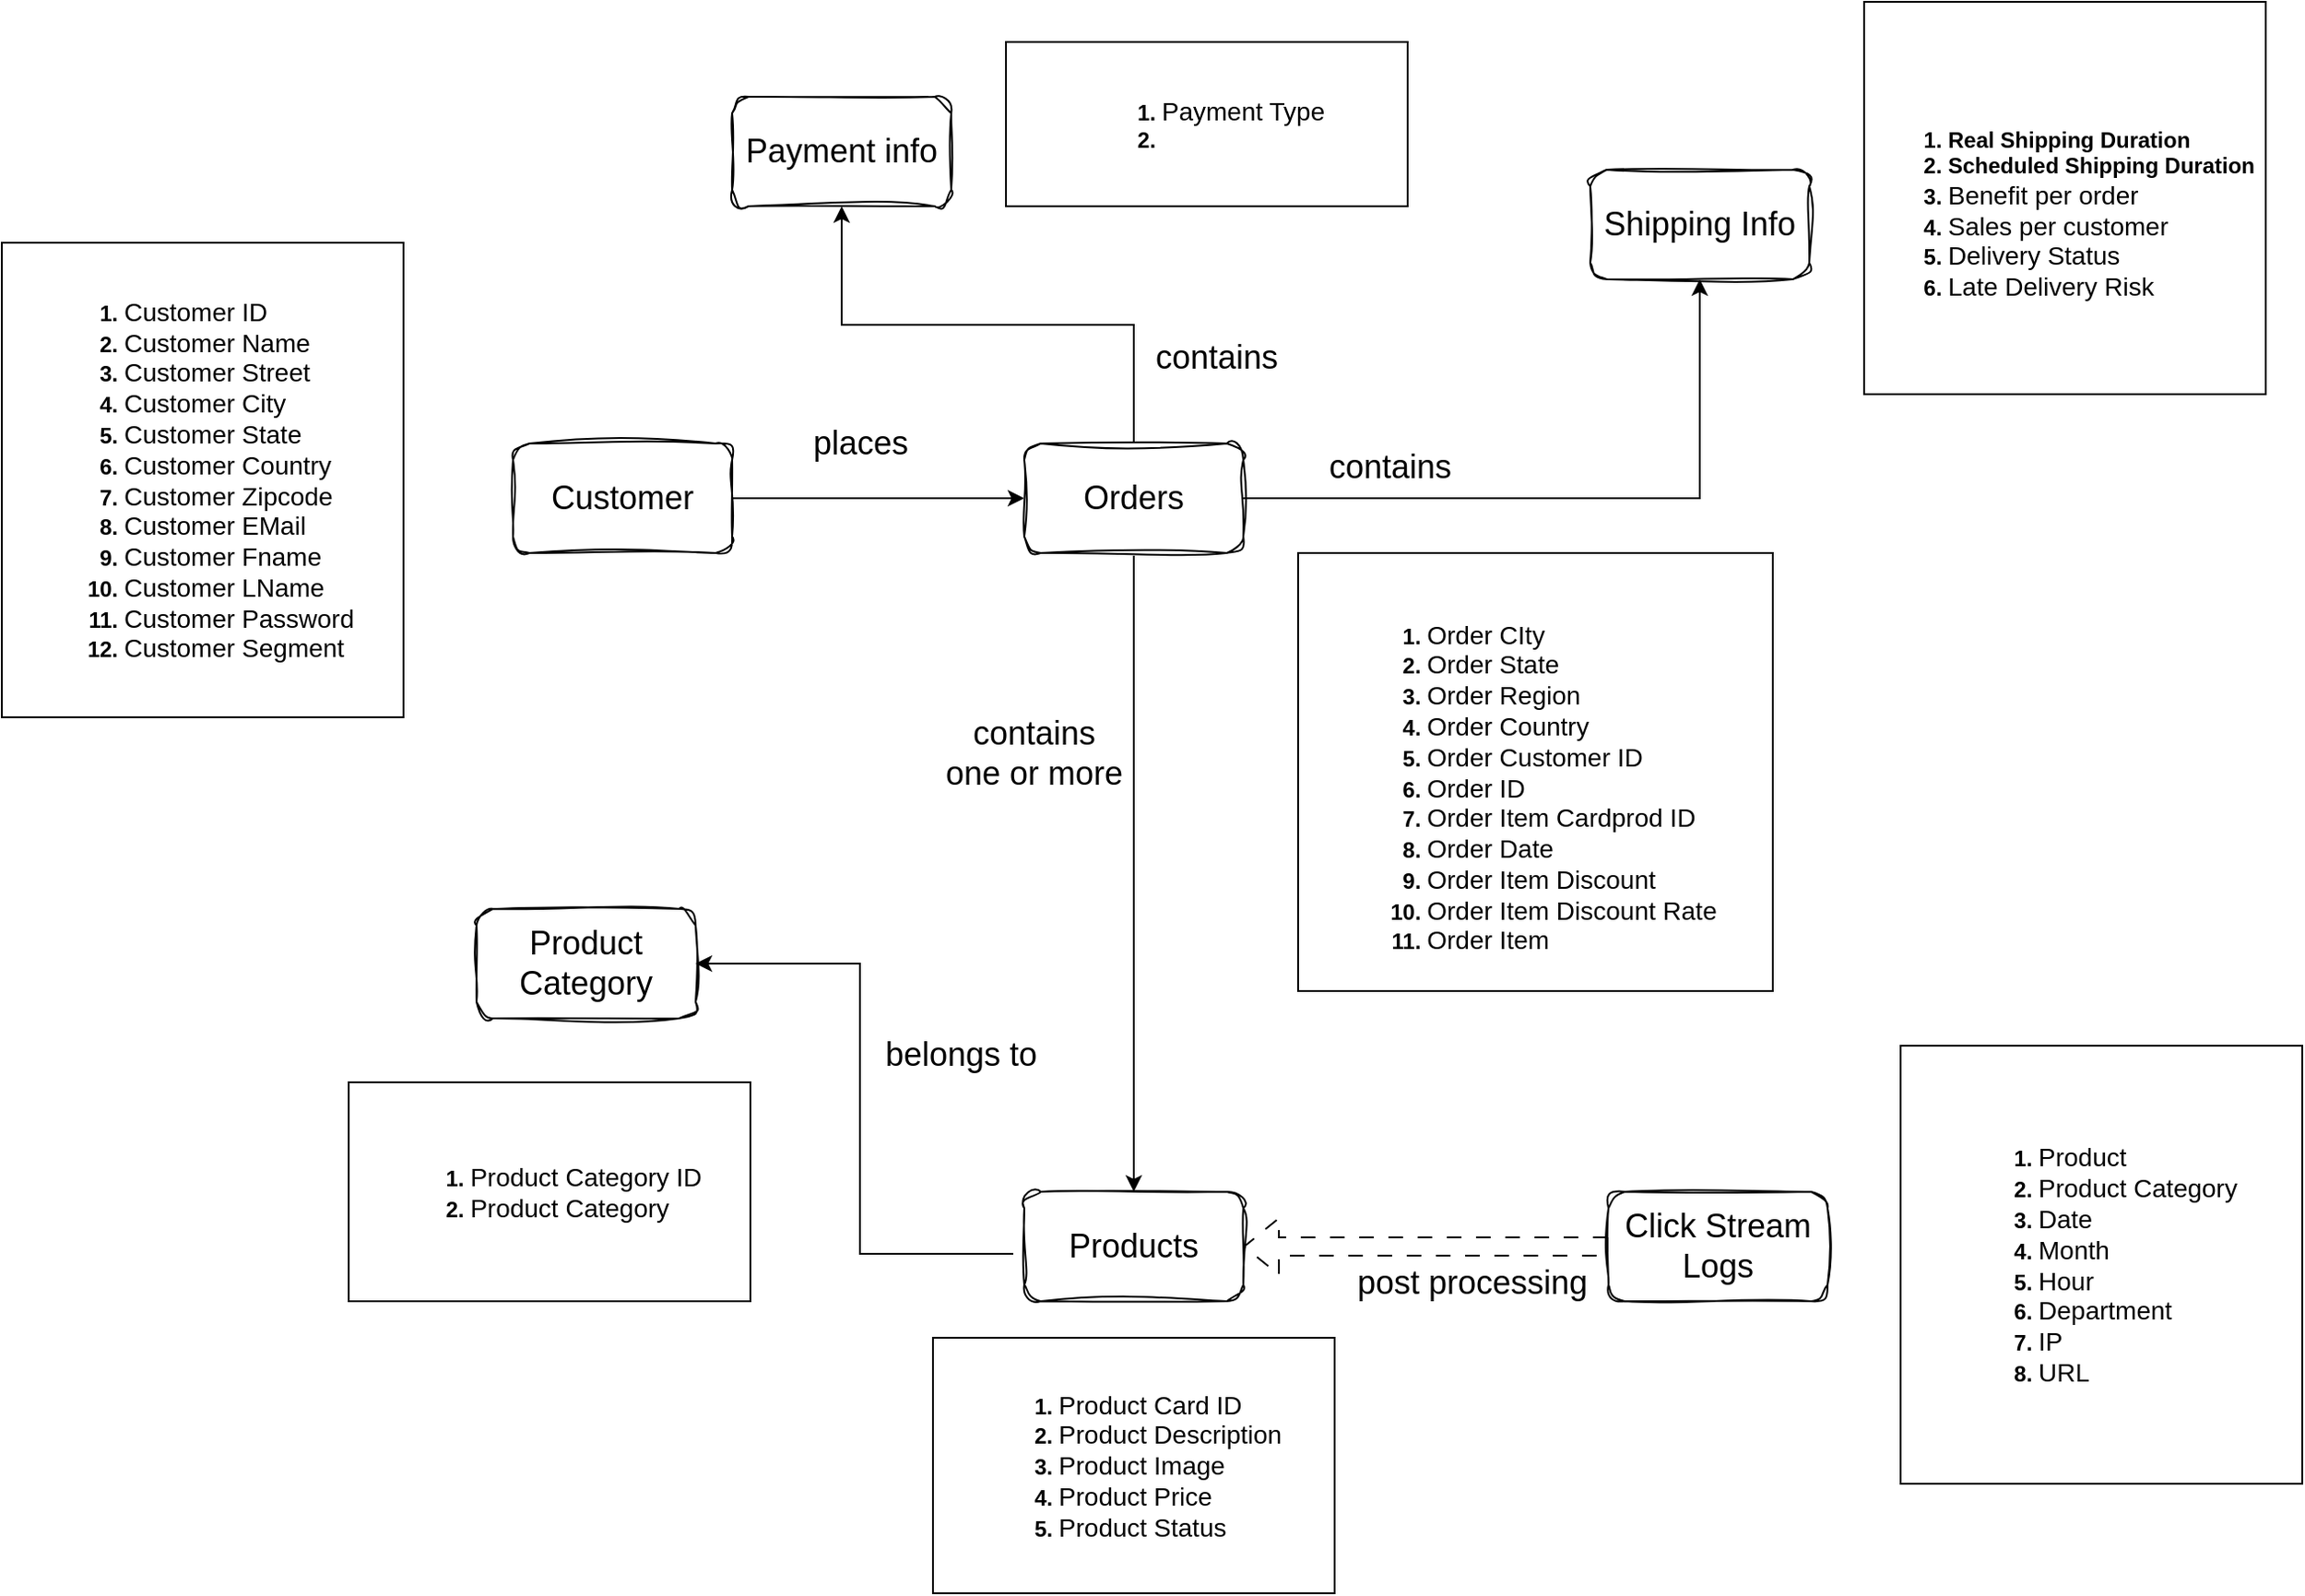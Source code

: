 <mxfile version="21.6.1" type="device">
  <diagram name="Page-1" id="vkQgE0KfK9N9HNI9LAvo">
    <mxGraphModel dx="2537" dy="2084" grid="1" gridSize="10" guides="1" tooltips="1" connect="1" arrows="1" fold="1" page="1" pageScale="1" pageWidth="850" pageHeight="1100" math="0" shadow="0">
      <root>
        <mxCell id="0" />
        <mxCell id="1" parent="0" />
        <mxCell id="_iDx4P4Rur1Mqj5kfoU6-7" style="edgeStyle=orthogonalEdgeStyle;rounded=0;orthogonalLoop=1;jettySize=auto;html=1;exitX=1;exitY=0.5;exitDx=0;exitDy=0;" edge="1" parent="1" source="_iDx4P4Rur1Mqj5kfoU6-1" target="_iDx4P4Rur1Mqj5kfoU6-2">
          <mxGeometry relative="1" as="geometry" />
        </mxCell>
        <mxCell id="_iDx4P4Rur1Mqj5kfoU6-1" value="&lt;font style=&quot;font-size: 18px;&quot;&gt;Customer&lt;/font&gt;" style="rounded=1;whiteSpace=wrap;html=1;glass=0;sketch=1;curveFitting=1;jiggle=2;shadow=0;" vertex="1" parent="1">
          <mxGeometry x="110" y="220" width="120" height="60" as="geometry" />
        </mxCell>
        <mxCell id="_iDx4P4Rur1Mqj5kfoU6-8" style="edgeStyle=orthogonalEdgeStyle;rounded=0;orthogonalLoop=1;jettySize=auto;html=1;exitX=0.5;exitY=1;exitDx=0;exitDy=0;" edge="1" parent="1" source="_iDx4P4Rur1Mqj5kfoU6-2" target="_iDx4P4Rur1Mqj5kfoU6-3">
          <mxGeometry relative="1" as="geometry" />
        </mxCell>
        <mxCell id="_iDx4P4Rur1Mqj5kfoU6-12" style="edgeStyle=orthogonalEdgeStyle;rounded=0;orthogonalLoop=1;jettySize=auto;html=1;exitX=0.5;exitY=0;exitDx=0;exitDy=0;entryX=0.5;entryY=1;entryDx=0;entryDy=0;" edge="1" parent="1" source="_iDx4P4Rur1Mqj5kfoU6-2" target="_iDx4P4Rur1Mqj5kfoU6-11">
          <mxGeometry relative="1" as="geometry" />
        </mxCell>
        <mxCell id="_iDx4P4Rur1Mqj5kfoU6-15" style="edgeStyle=orthogonalEdgeStyle;rounded=0;orthogonalLoop=1;jettySize=auto;html=1;exitX=1;exitY=0.5;exitDx=0;exitDy=0;" edge="1" parent="1" source="_iDx4P4Rur1Mqj5kfoU6-2" target="_iDx4P4Rur1Mqj5kfoU6-14">
          <mxGeometry relative="1" as="geometry" />
        </mxCell>
        <mxCell id="_iDx4P4Rur1Mqj5kfoU6-2" value="&lt;font style=&quot;font-size: 18px;&quot;&gt;Orders&lt;/font&gt;" style="rounded=1;whiteSpace=wrap;html=1;glass=0;sketch=1;curveFitting=1;jiggle=2;shadow=0;" vertex="1" parent="1">
          <mxGeometry x="390" y="220" width="120" height="60" as="geometry" />
        </mxCell>
        <mxCell id="_iDx4P4Rur1Mqj5kfoU6-18" style="edgeStyle=orthogonalEdgeStyle;rounded=0;orthogonalLoop=1;jettySize=auto;html=1;exitX=-0.05;exitY=0.567;exitDx=0;exitDy=0;entryX=1;entryY=0.5;entryDx=0;entryDy=0;exitPerimeter=0;" edge="1" parent="1" source="_iDx4P4Rur1Mqj5kfoU6-3" target="_iDx4P4Rur1Mqj5kfoU6-17">
          <mxGeometry relative="1" as="geometry" />
        </mxCell>
        <mxCell id="_iDx4P4Rur1Mqj5kfoU6-3" value="&lt;font style=&quot;font-size: 18px;&quot;&gt;Products&lt;/font&gt;" style="rounded=1;whiteSpace=wrap;html=1;glass=0;sketch=1;curveFitting=1;jiggle=2;shadow=0;" vertex="1" parent="1">
          <mxGeometry x="390" y="630" width="120" height="60" as="geometry" />
        </mxCell>
        <mxCell id="_iDx4P4Rur1Mqj5kfoU6-20" style="edgeStyle=orthogonalEdgeStyle;rounded=0;orthogonalLoop=1;jettySize=auto;html=1;exitX=0;exitY=0.5;exitDx=0;exitDy=0;entryX=1;entryY=0.5;entryDx=0;entryDy=0;shape=flexArrow;dashed=1;dashPattern=8 8;" edge="1" parent="1" source="_iDx4P4Rur1Mqj5kfoU6-5" target="_iDx4P4Rur1Mqj5kfoU6-3">
          <mxGeometry relative="1" as="geometry" />
        </mxCell>
        <mxCell id="_iDx4P4Rur1Mqj5kfoU6-5" value="&lt;span style=&quot;font-size: 18px;&quot;&gt;Click Stream Logs&lt;/span&gt;" style="rounded=1;whiteSpace=wrap;html=1;glass=0;sketch=1;curveFitting=1;jiggle=2;shadow=0;" vertex="1" parent="1">
          <mxGeometry x="710" y="630" width="120" height="60" as="geometry" />
        </mxCell>
        <mxCell id="_iDx4P4Rur1Mqj5kfoU6-9" value="&lt;font style=&quot;font-size: 18px;&quot;&gt;places&lt;/font&gt;" style="text;html=1;align=center;verticalAlign=middle;resizable=0;points=[];autosize=1;strokeColor=none;fillColor=none;" vertex="1" parent="1">
          <mxGeometry x="260" y="200" width="80" height="40" as="geometry" />
        </mxCell>
        <mxCell id="_iDx4P4Rur1Mqj5kfoU6-11" value="&lt;font style=&quot;font-size: 18px;&quot;&gt;Payment info&lt;/font&gt;" style="rounded=1;whiteSpace=wrap;html=1;glass=0;sketch=1;curveFitting=1;jiggle=2;shadow=0;" vertex="1" parent="1">
          <mxGeometry x="230" y="30" width="120" height="60" as="geometry" />
        </mxCell>
        <mxCell id="_iDx4P4Rur1Mqj5kfoU6-13" value="&lt;font style=&quot;font-size: 18px;&quot;&gt;contains&lt;/font&gt;" style="text;html=1;align=center;verticalAlign=middle;resizable=0;points=[];autosize=1;strokeColor=none;fillColor=none;" vertex="1" parent="1">
          <mxGeometry x="450" y="153" width="90" height="40" as="geometry" />
        </mxCell>
        <mxCell id="_iDx4P4Rur1Mqj5kfoU6-14" value="&lt;font style=&quot;font-size: 18px;&quot;&gt;Shipping Info&lt;/font&gt;" style="rounded=1;whiteSpace=wrap;html=1;glass=0;sketch=1;curveFitting=1;jiggle=2;shadow=0;" vertex="1" parent="1">
          <mxGeometry x="700" y="70" width="120" height="60" as="geometry" />
        </mxCell>
        <mxCell id="_iDx4P4Rur1Mqj5kfoU6-16" value="&lt;font style=&quot;font-size: 18px;&quot;&gt;contains&lt;/font&gt;" style="text;html=1;align=center;verticalAlign=middle;resizable=0;points=[];autosize=1;strokeColor=none;fillColor=none;" vertex="1" parent="1">
          <mxGeometry x="545" y="213" width="90" height="40" as="geometry" />
        </mxCell>
        <mxCell id="_iDx4P4Rur1Mqj5kfoU6-17" value="&lt;span style=&quot;font-size: 18px;&quot;&gt;Product Category&lt;/span&gt;" style="rounded=1;whiteSpace=wrap;html=1;glass=0;sketch=1;curveFitting=1;jiggle=2;shadow=0;" vertex="1" parent="1">
          <mxGeometry x="90" y="475" width="120" height="60" as="geometry" />
        </mxCell>
        <mxCell id="_iDx4P4Rur1Mqj5kfoU6-19" value="&lt;font style=&quot;font-size: 18px;&quot;&gt;contains &lt;br&gt;one or more&lt;/font&gt;" style="text;html=1;align=center;verticalAlign=middle;resizable=0;points=[];autosize=1;strokeColor=none;fillColor=none;" vertex="1" parent="1">
          <mxGeometry x="335" y="360" width="120" height="60" as="geometry" />
        </mxCell>
        <mxCell id="_iDx4P4Rur1Mqj5kfoU6-21" value="&lt;font style=&quot;font-size: 18px;&quot;&gt;post processing&lt;/font&gt;" style="text;html=1;align=center;verticalAlign=middle;resizable=0;points=[];autosize=1;strokeColor=none;fillColor=none;" vertex="1" parent="1">
          <mxGeometry x="560" y="660" width="150" height="40" as="geometry" />
        </mxCell>
        <mxCell id="_iDx4P4Rur1Mqj5kfoU6-22" value="&lt;ol&gt;&lt;li style=&quot;text-align: left;&quot;&gt;&lt;font style=&quot;font-size: 14px; font-weight: normal;&quot;&gt;Customer ID&lt;/font&gt;&lt;/li&gt;&lt;li style=&quot;text-align: left;&quot;&gt;&lt;font style=&quot;font-size: 14px; font-weight: normal;&quot;&gt;Customer Name&lt;/font&gt;&lt;/li&gt;&lt;li style=&quot;text-align: left;&quot;&gt;&lt;font style=&quot;font-size: 14px; font-weight: normal;&quot;&gt;Customer Street&lt;/font&gt;&lt;/li&gt;&lt;li style=&quot;text-align: left;&quot;&gt;&lt;font style=&quot;font-size: 14px; font-weight: normal;&quot;&gt;Customer City&lt;/font&gt;&lt;/li&gt;&lt;li style=&quot;text-align: left;&quot;&gt;&lt;font style=&quot;font-size: 14px; font-weight: normal;&quot;&gt;Customer State&lt;/font&gt;&lt;/li&gt;&lt;li style=&quot;text-align: left;&quot;&gt;&lt;font style=&quot;font-size: 14px; font-weight: normal;&quot;&gt;Customer Country&lt;/font&gt;&lt;/li&gt;&lt;li style=&quot;text-align: left;&quot;&gt;&lt;font style=&quot;font-size: 14px; font-weight: normal;&quot;&gt;Customer Zipcode&lt;/font&gt;&lt;/li&gt;&lt;li style=&quot;text-align: left;&quot;&gt;&lt;font style=&quot;font-size: 14px; font-weight: normal;&quot;&gt;Customer EMail&lt;/font&gt;&lt;/li&gt;&lt;li style=&quot;text-align: left;&quot;&gt;&lt;font style=&quot;font-size: 14px; font-weight: normal;&quot;&gt;Customer Fname&lt;/font&gt;&lt;/li&gt;&lt;li style=&quot;text-align: left;&quot;&gt;&lt;font style=&quot;font-size: 14px; font-weight: normal;&quot;&gt;Customer LName&lt;/font&gt;&lt;/li&gt;&lt;li style=&quot;text-align: left;&quot;&gt;&lt;font style=&quot;font-size: 14px; font-weight: normal;&quot;&gt;Customer Password&lt;/font&gt;&lt;/li&gt;&lt;li style=&quot;text-align: left;&quot;&gt;&lt;font style=&quot;font-size: 14px; font-weight: normal;&quot;&gt;Customer Segment&lt;/font&gt;&lt;/li&gt;&lt;/ol&gt;" style="rounded=0;whiteSpace=wrap;html=1;fontStyle=1" vertex="1" parent="1">
          <mxGeometry x="-170" y="110" width="220" height="260" as="geometry" />
        </mxCell>
        <mxCell id="_iDx4P4Rur1Mqj5kfoU6-23" value="&lt;ol&gt;&lt;li style=&quot;text-align: left;&quot;&gt;&lt;span style=&quot;font-size: 14px; font-weight: 400;&quot;&gt;Product Category ID&lt;/span&gt;&lt;/li&gt;&lt;li style=&quot;text-align: left;&quot;&gt;&lt;span style=&quot;font-size: 14px; font-weight: 400;&quot;&gt;Product Category&amp;nbsp;&lt;/span&gt;&lt;/li&gt;&lt;/ol&gt;" style="rounded=0;whiteSpace=wrap;html=1;fontStyle=1" vertex="1" parent="1">
          <mxGeometry x="20" y="570" width="220" height="120" as="geometry" />
        </mxCell>
        <mxCell id="_iDx4P4Rur1Mqj5kfoU6-26" value="&lt;ol&gt;&lt;li style=&quot;text-align: left;&quot;&gt;&lt;span style=&quot;font-size: 14px; font-weight: 400;&quot;&gt;Product Card ID&lt;/span&gt;&lt;/li&gt;&lt;li style=&quot;text-align: left;&quot;&gt;&lt;span style=&quot;font-size: 14px; font-weight: 400;&quot;&gt;Product Description&lt;/span&gt;&lt;/li&gt;&lt;li style=&quot;text-align: left;&quot;&gt;&lt;span style=&quot;font-size: 14px; font-weight: 400;&quot;&gt;Product Image&lt;/span&gt;&lt;/li&gt;&lt;li style=&quot;text-align: left;&quot;&gt;&lt;span style=&quot;font-size: 14px; font-weight: 400;&quot;&gt;Product Price&lt;/span&gt;&lt;/li&gt;&lt;li style=&quot;text-align: left;&quot;&gt;&lt;span style=&quot;font-size: 14px; font-weight: 400;&quot;&gt;Product Status&lt;/span&gt;&lt;/li&gt;&lt;/ol&gt;" style="rounded=0;whiteSpace=wrap;html=1;fontStyle=1" vertex="1" parent="1">
          <mxGeometry x="340" y="710" width="220" height="140" as="geometry" />
        </mxCell>
        <mxCell id="_iDx4P4Rur1Mqj5kfoU6-27" value="&lt;ol&gt;&lt;li style=&quot;text-align: left;&quot;&gt;&lt;span style=&quot;font-size: 14px; font-weight: 400;&quot;&gt;Payment Type&lt;/span&gt;&lt;/li&gt;&lt;li style=&quot;text-align: left;&quot;&gt;&lt;br&gt;&lt;/li&gt;&lt;/ol&gt;" style="rounded=0;whiteSpace=wrap;html=1;fontStyle=1" vertex="1" parent="1">
          <mxGeometry x="380" width="220" height="90" as="geometry" />
        </mxCell>
        <mxCell id="_iDx4P4Rur1Mqj5kfoU6-28" value="&lt;div style=&quot;text-align: left;&quot;&gt;&lt;span style=&quot;font-size: 14px; font-weight: 400;&quot;&gt;&lt;br&gt;&lt;/span&gt;&lt;/div&gt;&lt;ol&gt;&lt;li style=&quot;text-align: left;&quot;&gt;&lt;span style=&quot;font-size: 14px; font-weight: 400;&quot;&gt;Order CIty&lt;/span&gt;&lt;/li&gt;&lt;li style=&quot;text-align: left;&quot;&gt;&lt;span style=&quot;font-size: 14px; font-weight: 400;&quot;&gt;Order State&lt;/span&gt;&lt;/li&gt;&lt;li style=&quot;text-align: left;&quot;&gt;&lt;span style=&quot;font-size: 14px; font-weight: 400;&quot;&gt;Order Region&lt;/span&gt;&lt;/li&gt;&lt;li style=&quot;text-align: left;&quot;&gt;&lt;span style=&quot;font-size: 14px; font-weight: 400;&quot;&gt;Order Country&lt;/span&gt;&lt;/li&gt;&lt;li style=&quot;text-align: left;&quot;&gt;&lt;span style=&quot;font-size: 14px; font-weight: 400;&quot;&gt;Order Customer ID&lt;br&gt;&lt;/span&gt;&lt;/li&gt;&lt;li style=&quot;text-align: left;&quot;&gt;&lt;span style=&quot;font-size: 14px; font-weight: 400;&quot;&gt;Order ID&lt;/span&gt;&lt;/li&gt;&lt;li style=&quot;text-align: left;&quot;&gt;&lt;span style=&quot;font-size: 14px; font-weight: 400;&quot;&gt;Order Item Cardprod ID&lt;/span&gt;&lt;/li&gt;&lt;li style=&quot;text-align: left;&quot;&gt;&lt;span style=&quot;font-size: 14px; font-weight: 400;&quot;&gt;Order Date&lt;/span&gt;&lt;/li&gt;&lt;li style=&quot;text-align: left;&quot;&gt;&lt;span style=&quot;font-size: 14px; font-weight: 400;&quot;&gt;Order Item Discount&lt;/span&gt;&lt;/li&gt;&lt;li style=&quot;text-align: left;&quot;&gt;&lt;span style=&quot;font-size: 14px; font-weight: 400;&quot;&gt;Order Item Discount Rate&lt;/span&gt;&lt;/li&gt;&lt;li style=&quot;text-align: left;&quot;&gt;&lt;span style=&quot;font-size: 14px; font-weight: 400;&quot;&gt;Order Item&amp;nbsp;&lt;/span&gt;&lt;/li&gt;&lt;/ol&gt;" style="rounded=0;whiteSpace=wrap;html=1;fontStyle=1" vertex="1" parent="1">
          <mxGeometry x="540" y="280" width="260" height="240" as="geometry" />
        </mxCell>
        <mxCell id="_iDx4P4Rur1Mqj5kfoU6-30" value="&lt;div style=&quot;text-align: left;&quot;&gt;&lt;span style=&quot;font-size: 14px; font-weight: 400;&quot;&gt;&lt;br&gt;&lt;/span&gt;&lt;/div&gt;&lt;ol&gt;&lt;li style=&quot;border-color: var(--border-color); text-align: left;&quot;&gt;Real Shipping Duration&lt;/li&gt;&lt;li style=&quot;border-color: var(--border-color); text-align: left;&quot;&gt;Scheduled Shipping Duration&lt;/li&gt;&lt;li style=&quot;border-color: var(--border-color); text-align: left;&quot;&gt;&lt;span style=&quot;border-color: var(--border-color); font-size: 14px; font-weight: 400;&quot;&gt;Benefit per order&lt;/span&gt;&lt;/li&gt;&lt;li style=&quot;border-color: var(--border-color); text-align: left;&quot;&gt;&lt;span style=&quot;border-color: var(--border-color); font-size: 14px; font-weight: 400;&quot;&gt;Sales per customer&lt;/span&gt;&lt;/li&gt;&lt;li style=&quot;border-color: var(--border-color); text-align: left;&quot;&gt;&lt;span style=&quot;border-color: var(--border-color); font-size: 14px; font-weight: 400;&quot;&gt;Delivery Status&lt;/span&gt;&lt;/li&gt;&lt;li style=&quot;border-color: var(--border-color); text-align: left;&quot;&gt;&lt;span style=&quot;border-color: var(--border-color); font-size: 14px; font-weight: 400;&quot;&gt;Late Delivery Risk&lt;/span&gt;&lt;/li&gt;&lt;/ol&gt;" style="rounded=0;whiteSpace=wrap;html=1;fontStyle=1" vertex="1" parent="1">
          <mxGeometry x="850" y="-22" width="220" height="215" as="geometry" />
        </mxCell>
        <mxCell id="_iDx4P4Rur1Mqj5kfoU6-31" value="&lt;ol&gt;&lt;li style=&quot;text-align: left;&quot;&gt;&lt;span style=&quot;font-size: 14px; font-weight: 400; background-color: initial;&quot;&gt;Product&lt;/span&gt;&lt;br&gt;&lt;/li&gt;&lt;li style=&quot;text-align: left;&quot;&gt;&lt;span style=&quot;font-size: 14px; font-weight: 400;&quot;&gt;Product Category&lt;/span&gt;&lt;/li&gt;&lt;li style=&quot;text-align: left;&quot;&gt;&lt;span style=&quot;font-size: 14px; font-weight: 400;&quot;&gt;Date&lt;/span&gt;&lt;/li&gt;&lt;li style=&quot;text-align: left;&quot;&gt;&lt;span style=&quot;font-size: 14px; font-weight: 400;&quot;&gt;Month&lt;/span&gt;&lt;/li&gt;&lt;li style=&quot;text-align: left;&quot;&gt;&lt;span style=&quot;font-size: 14px; font-weight: 400;&quot;&gt;Hour&lt;/span&gt;&lt;/li&gt;&lt;li style=&quot;text-align: left;&quot;&gt;&lt;span style=&quot;font-size: 14px; font-weight: 400;&quot;&gt;Department&lt;/span&gt;&lt;/li&gt;&lt;li style=&quot;text-align: left;&quot;&gt;&lt;span style=&quot;font-size: 14px; font-weight: 400;&quot;&gt;IP&lt;/span&gt;&lt;/li&gt;&lt;li style=&quot;text-align: left;&quot;&gt;&lt;span style=&quot;font-size: 14px; font-weight: 400;&quot;&gt;URL&lt;/span&gt;&lt;/li&gt;&lt;/ol&gt;" style="rounded=0;whiteSpace=wrap;html=1;fontStyle=1" vertex="1" parent="1">
          <mxGeometry x="870" y="550" width="220" height="240" as="geometry" />
        </mxCell>
        <mxCell id="_iDx4P4Rur1Mqj5kfoU6-32" value="&lt;font style=&quot;font-size: 18px;&quot;&gt;belongs to&lt;/font&gt;" style="text;html=1;align=center;verticalAlign=middle;resizable=0;points=[];autosize=1;strokeColor=none;fillColor=none;" vertex="1" parent="1">
          <mxGeometry x="300" y="535" width="110" height="40" as="geometry" />
        </mxCell>
      </root>
    </mxGraphModel>
  </diagram>
</mxfile>
